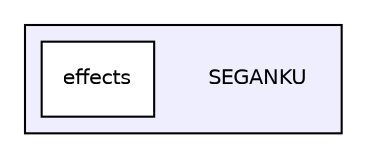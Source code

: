 digraph "SEGANKU" {
  compound=true
  node [ fontsize="10", fontname="Helvetica"];
  edge [ labelfontsize="10", labelfontname="Helvetica"];
  subgraph clusterdir_4b6d757f976b0978fcad2b2592628b6f {
    graph [ bgcolor="#eeeeff", pencolor="black", label="" URL="dir_4b6d757f976b0978fcad2b2592628b6f.html"];
    dir_4b6d757f976b0978fcad2b2592628b6f [shape=plaintext label="SEGANKU"];
    dir_747185a9efea7847e415b966089fae85 [shape=box label="effects" color="black" fillcolor="white" style="filled" URL="dir_747185a9efea7847e415b966089fae85.html"];
  }
}

